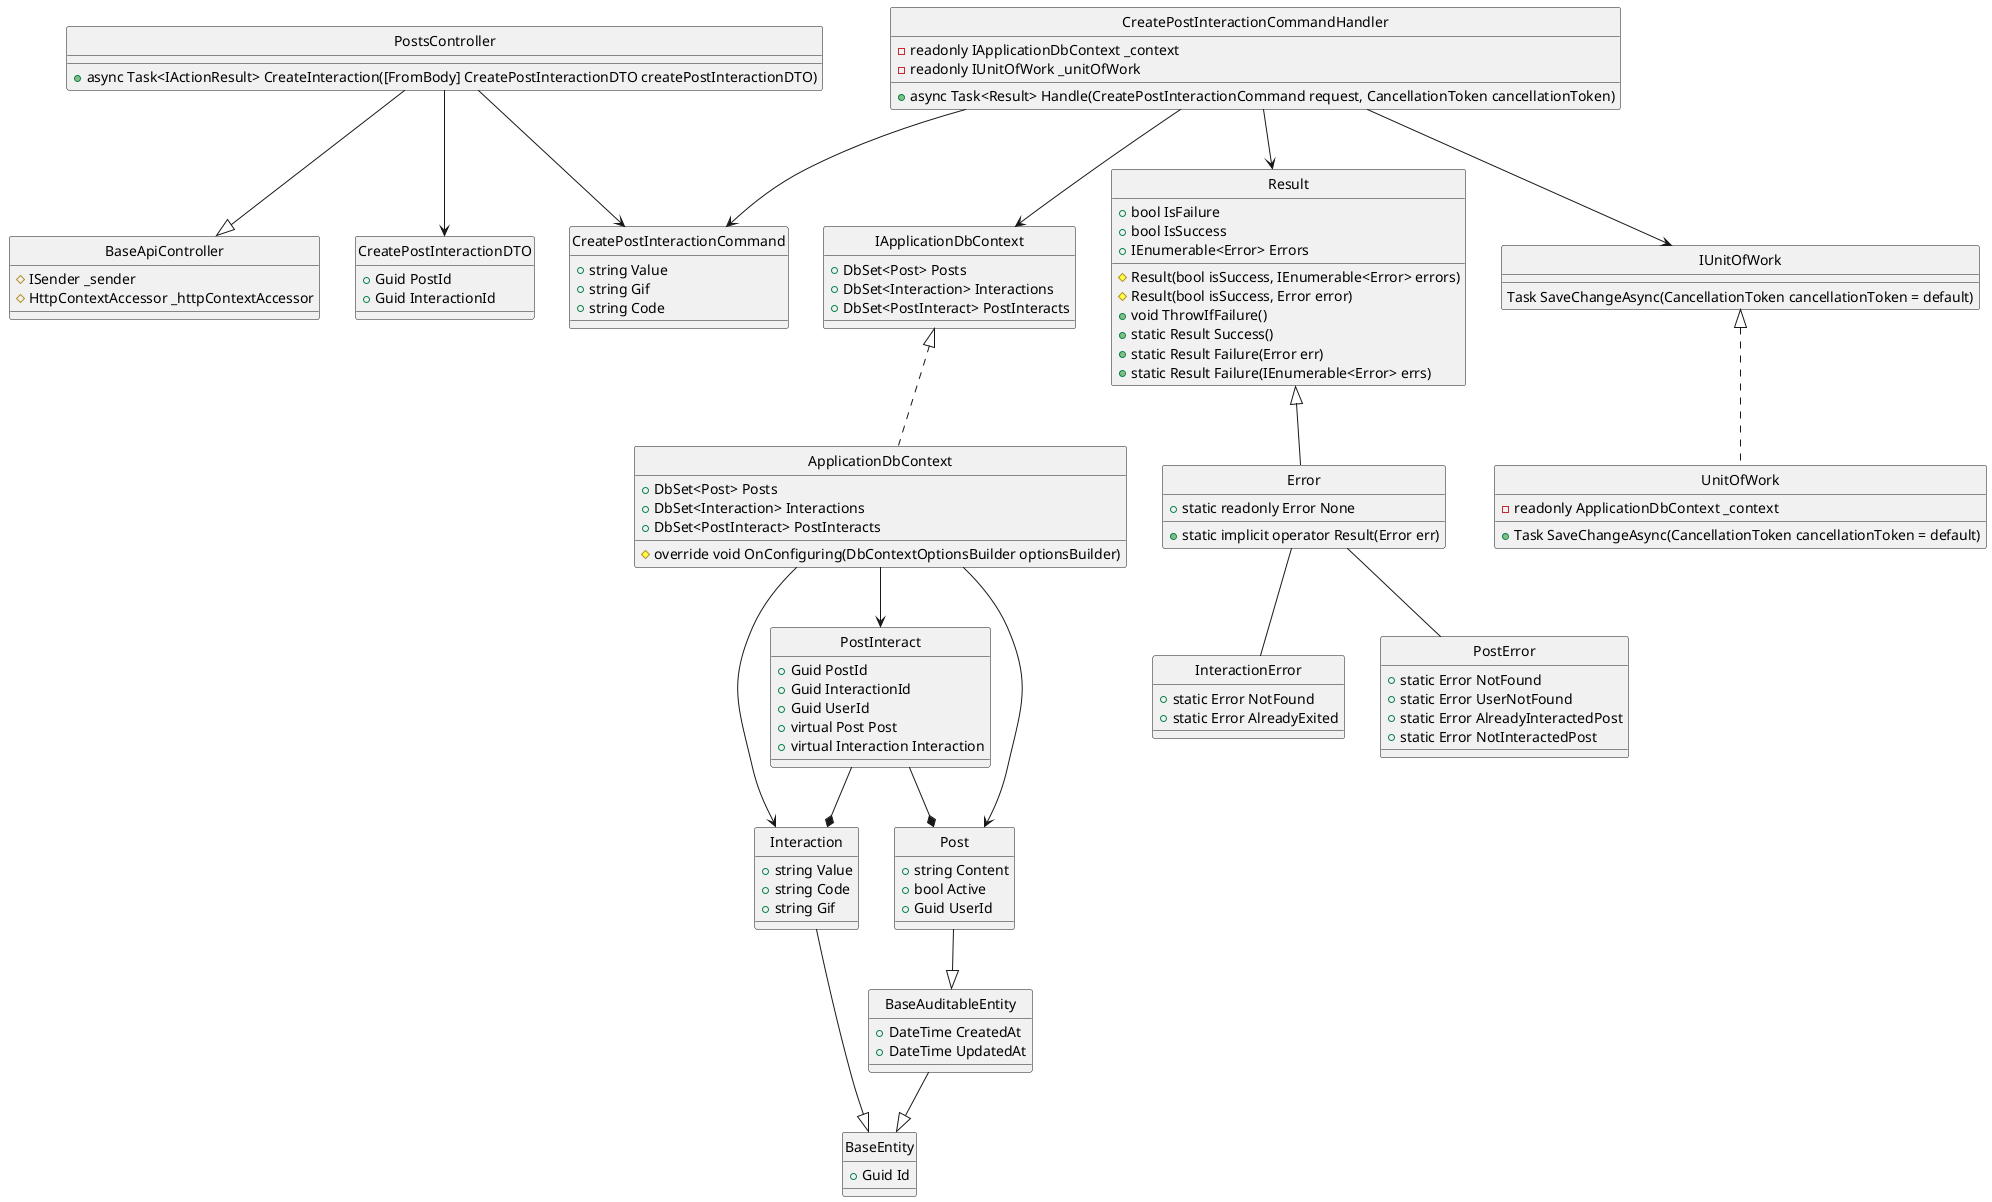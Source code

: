 @startuml 
hide circle

class BaseApiController {
    #ISender _sender
    #HttpContextAccessor _httpContextAccessor
}

class PostsController {
    +async Task<IActionResult> CreateInteraction([FromBody] CreatePostInteractionDTO createPostInteractionDTO)
}

class CreatePostInteractionCommand {
    +string Value
    +string Gif
    +string Code
}

class CreatePostInteractionCommandHandler {
    -readonly IApplicationDbContext _context
    -readonly IUnitOfWork _unitOfWork
    +async Task<Result> Handle(CreatePostInteractionCommand request, CancellationToken cancellationToken)
}

class IApplicationDbContext {
    +DbSet<Post> Posts
    +DbSet<Interaction> Interactions
    +DbSet<PostInteract> PostInteracts
}

class ApplicationDbContext {
    +DbSet<Post> Posts
    +DbSet<Interaction> Interactions
    +DbSet<PostInteract> PostInteracts
    #override void OnConfiguring(DbContextOptionsBuilder optionsBuilder)
}

class Result {
    +bool IsFailure
    +bool IsSuccess
    +IEnumerable<Error> Errors
    #Result(bool isSuccess, IEnumerable<Error> errors)
    #Result(bool isSuccess, Error error)
    +void ThrowIfFailure()
    +static Result Success()
    +static Result Failure(Error err)
    +static Result Failure(IEnumerable<Error> errs)
}

class Error {
    +static readonly Error None
    +static implicit operator Result(Error err)
}

class IUnitOfWork {
    Task SaveChangeAsync(CancellationToken cancellationToken = default)
}

class UnitOfWork {
    -readonly ApplicationDbContext _context
    +Task SaveChangeAsync(CancellationToken cancellationToken = default)
}

class InteractionError {
    +static Error NotFound
    +static Error AlreadyExited
}

class PostError {
    +static Error NotFound
    +static Error UserNotFound
    +static Error AlreadyInteractedPost
    +static Error NotInteractedPost
}

class CreatePostInteractionDTO {
    +Guid PostId
    +Guid InteractionId
}

class BaseEntity {
    +Guid Id
}

class BaseAuditableEntity{
    +DateTime CreatedAt
    +DateTime UpdatedAt
}

class Interaction {
    +string Value
    +string Code
    +string Gif
}

class Post {
    +string Content
    +bool Active
    +Guid UserId
}

class PostInteract {
    +Guid PostId
    +Guid InteractionId
    +Guid UserId
    +virtual Post Post
    +virtual Interaction Interaction
}

PostsController --|> BaseApiController
PostsController --> CreatePostInteractionCommand
PostsController --> CreatePostInteractionDTO
CreatePostInteractionCommandHandler --> CreatePostInteractionCommand
CreatePostInteractionCommandHandler --> Result
CreatePostInteractionCommandHandler --> IUnitOfWork
CreatePostInteractionCommandHandler --> IApplicationDbContext
IUnitOfWork <|.. UnitOfWork
IApplicationDbContext <|.. ApplicationDbContext
Result <|-- Error
Error -- InteractionError
Error -- PostError
ApplicationDbContext --> Interaction
ApplicationDbContext --> PostInteract
ApplicationDbContext --> Post
Interaction --|> BaseEntity
Post --|> BaseAuditableEntity
BaseAuditableEntity --|> BaseEntity
PostInteract --* Post
PostInteract --* Interaction
@enduml